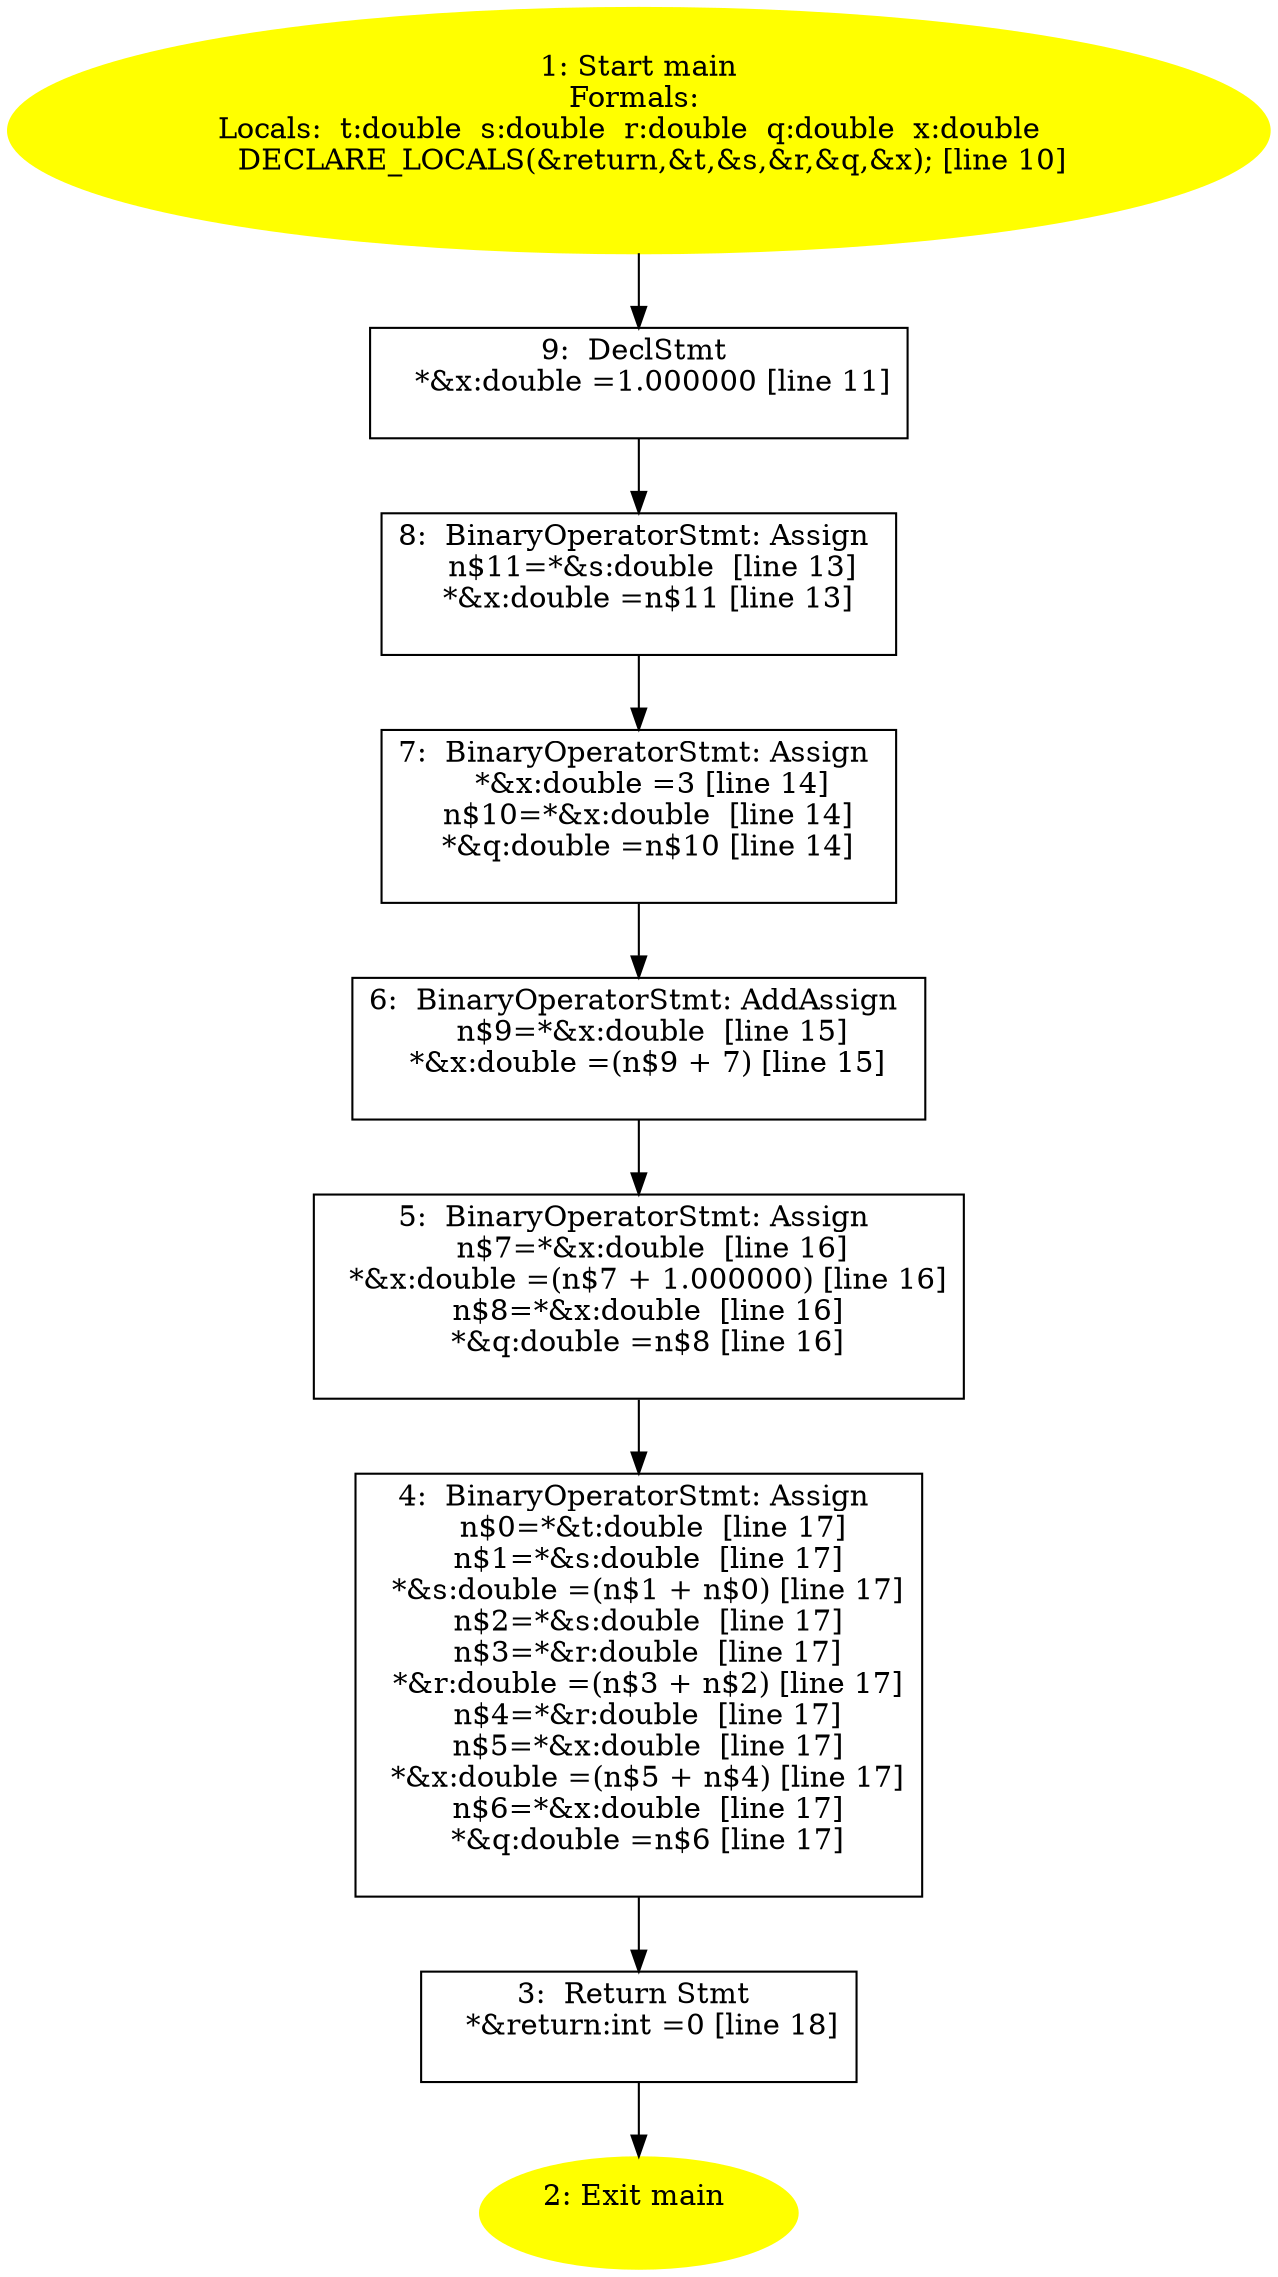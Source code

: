 /* @generated */
digraph iCFG {
"main9" [label="9:  DeclStmt \n   *&x:double =1.000000 [line 11]\n " shape="box"]
	

	 "main9" -> "main8" ;
"main8" [label="8:  BinaryOperatorStmt: Assign \n   n$11=*&s:double  [line 13]\n  *&x:double =n$11 [line 13]\n " shape="box"]
	

	 "main8" -> "main7" ;
"main7" [label="7:  BinaryOperatorStmt: Assign \n   *&x:double =3 [line 14]\n  n$10=*&x:double  [line 14]\n  *&q:double =n$10 [line 14]\n " shape="box"]
	

	 "main7" -> "main6" ;
"main6" [label="6:  BinaryOperatorStmt: AddAssign \n   n$9=*&x:double  [line 15]\n  *&x:double =(n$9 + 7) [line 15]\n " shape="box"]
	

	 "main6" -> "main5" ;
"main5" [label="5:  BinaryOperatorStmt: Assign \n   n$7=*&x:double  [line 16]\n  *&x:double =(n$7 + 1.000000) [line 16]\n  n$8=*&x:double  [line 16]\n  *&q:double =n$8 [line 16]\n " shape="box"]
	

	 "main5" -> "main4" ;
"main4" [label="4:  BinaryOperatorStmt: Assign \n   n$0=*&t:double  [line 17]\n  n$1=*&s:double  [line 17]\n  *&s:double =(n$1 + n$0) [line 17]\n  n$2=*&s:double  [line 17]\n  n$3=*&r:double  [line 17]\n  *&r:double =(n$3 + n$2) [line 17]\n  n$4=*&r:double  [line 17]\n  n$5=*&x:double  [line 17]\n  *&x:double =(n$5 + n$4) [line 17]\n  n$6=*&x:double  [line 17]\n  *&q:double =n$6 [line 17]\n " shape="box"]
	

	 "main4" -> "main3" ;
"main3" [label="3:  Return Stmt \n   *&return:int =0 [line 18]\n " shape="box"]
	

	 "main3" -> "main2" ;
"main2" [label="2: Exit main \n  " color=yellow style=filled]
	

"main1" [label="1: Start main\nFormals: \nLocals:  t:double  s:double  r:double  q:double  x:double  \n   DECLARE_LOCALS(&return,&t,&s,&r,&q,&x); [line 10]\n " color=yellow style=filled]
	

	 "main1" -> "main9" ;
}
